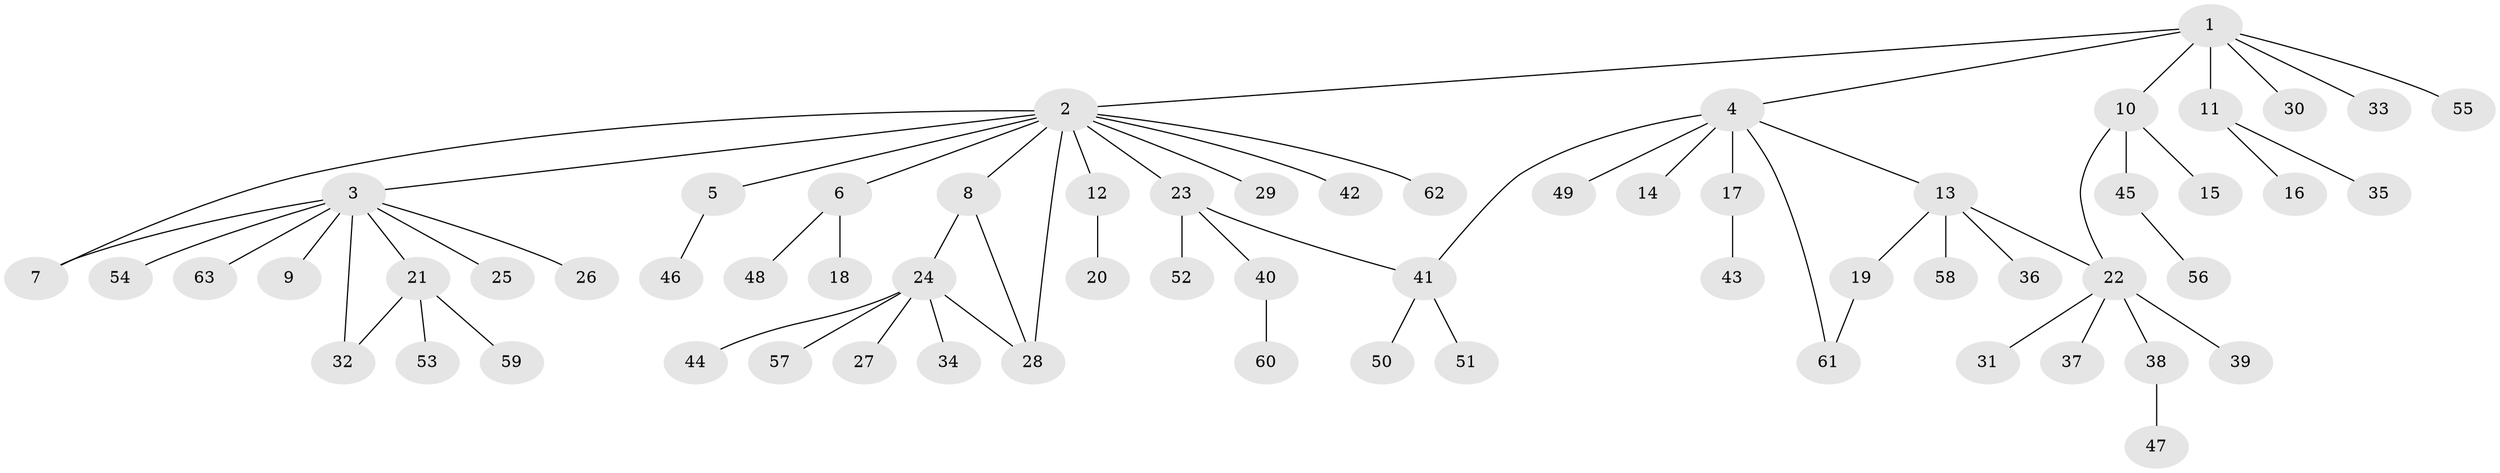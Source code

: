 // coarse degree distribution, {4: 0.10526315789473684, 8: 0.05263157894736842, 3: 0.21052631578947367, 1: 0.42105263157894735, 2: 0.21052631578947367}
// Generated by graph-tools (version 1.1) at 2025/50/03/04/25 22:50:12]
// undirected, 63 vertices, 69 edges
graph export_dot {
  node [color=gray90,style=filled];
  1;
  2;
  3;
  4;
  5;
  6;
  7;
  8;
  9;
  10;
  11;
  12;
  13;
  14;
  15;
  16;
  17;
  18;
  19;
  20;
  21;
  22;
  23;
  24;
  25;
  26;
  27;
  28;
  29;
  30;
  31;
  32;
  33;
  34;
  35;
  36;
  37;
  38;
  39;
  40;
  41;
  42;
  43;
  44;
  45;
  46;
  47;
  48;
  49;
  50;
  51;
  52;
  53;
  54;
  55;
  56;
  57;
  58;
  59;
  60;
  61;
  62;
  63;
  1 -- 2;
  1 -- 4;
  1 -- 10;
  1 -- 11;
  1 -- 30;
  1 -- 33;
  1 -- 55;
  2 -- 3;
  2 -- 5;
  2 -- 6;
  2 -- 7;
  2 -- 8;
  2 -- 12;
  2 -- 23;
  2 -- 28;
  2 -- 29;
  2 -- 42;
  2 -- 62;
  3 -- 7;
  3 -- 9;
  3 -- 21;
  3 -- 25;
  3 -- 26;
  3 -- 32;
  3 -- 54;
  3 -- 63;
  4 -- 13;
  4 -- 14;
  4 -- 17;
  4 -- 41;
  4 -- 49;
  4 -- 61;
  5 -- 46;
  6 -- 18;
  6 -- 48;
  8 -- 24;
  8 -- 28;
  10 -- 15;
  10 -- 22;
  10 -- 45;
  11 -- 16;
  11 -- 35;
  12 -- 20;
  13 -- 19;
  13 -- 22;
  13 -- 36;
  13 -- 58;
  17 -- 43;
  19 -- 61;
  21 -- 32;
  21 -- 53;
  21 -- 59;
  22 -- 31;
  22 -- 37;
  22 -- 38;
  22 -- 39;
  23 -- 40;
  23 -- 41;
  23 -- 52;
  24 -- 27;
  24 -- 28;
  24 -- 34;
  24 -- 44;
  24 -- 57;
  38 -- 47;
  40 -- 60;
  41 -- 50;
  41 -- 51;
  45 -- 56;
}
